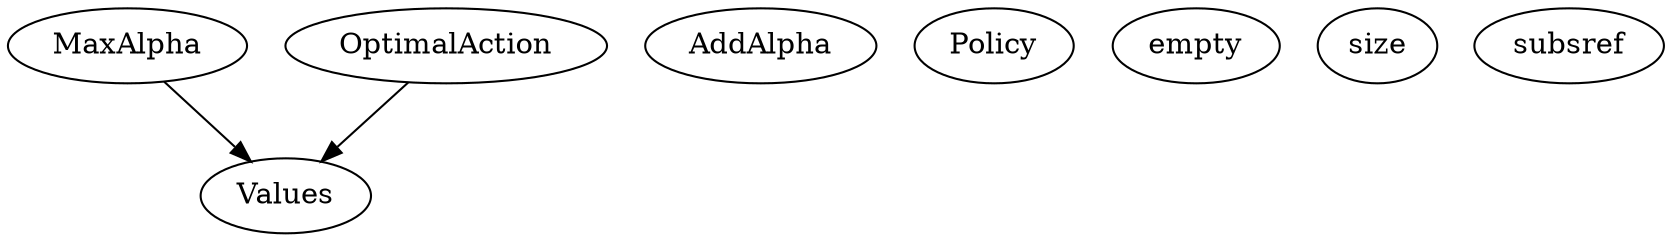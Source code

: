 /* Created by mdot for Matlab */
digraph m2html {
  MaxAlpha -> Values;
  OptimalAction -> Values;

  AddAlpha [URL="AddAlpha.html"];
  MaxAlpha [URL="MaxAlpha.html"];
  OptimalAction [URL="OptimalAction.html"];
  Policy [URL="Policy.html"];
  Values [URL="Values.html"];
  empty [URL="empty.html"];
  size [URL="size.html"];
  subsref [URL="subsref.html"];
}